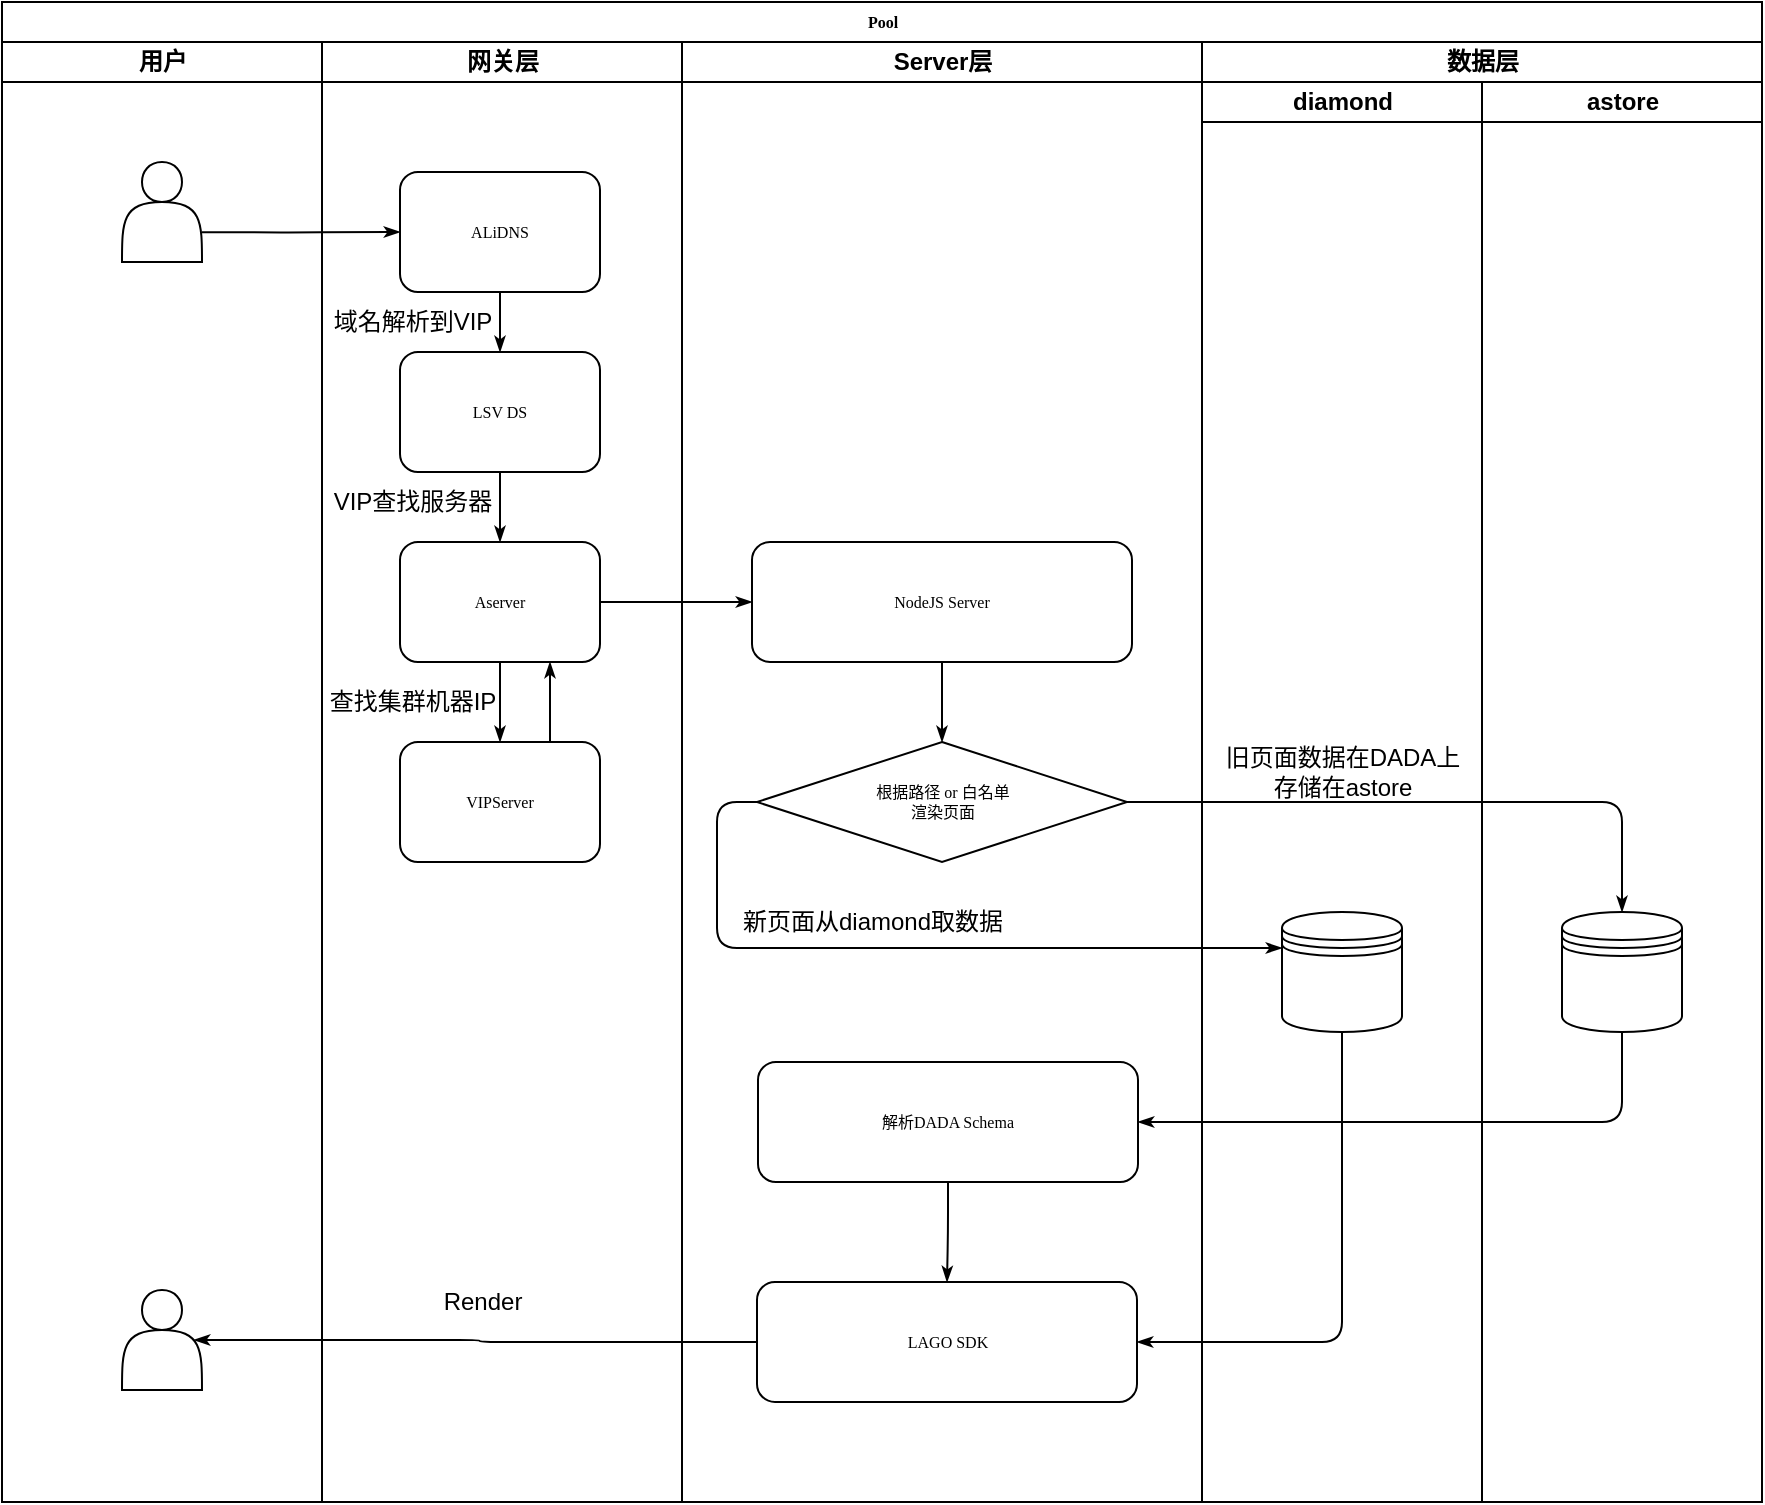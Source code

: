 <mxfile version="18.1.3" type="github">
  <diagram name="Page-1" id="74e2e168-ea6b-b213-b513-2b3c1d86103e">
    <mxGraphModel dx="1091" dy="711" grid="1" gridSize="10" guides="1" tooltips="1" connect="1" arrows="1" fold="1" page="1" pageScale="1" pageWidth="1100" pageHeight="850" background="none" math="0" shadow="0">
      <root>
        <mxCell id="0" />
        <mxCell id="1" parent="0" />
        <mxCell id="77e6c97f196da883-1" value="Pool" style="swimlane;html=1;childLayout=stackLayout;startSize=20;rounded=0;shadow=0;labelBackgroundColor=none;strokeWidth=1;fontFamily=Verdana;fontSize=8;align=center;" parent="1" vertex="1">
          <mxGeometry x="70" y="40" width="880" height="750" as="geometry" />
        </mxCell>
        <mxCell id="77e6c97f196da883-2" value="用户" style="swimlane;html=1;startSize=20;" parent="77e6c97f196da883-1" vertex="1">
          <mxGeometry y="20" width="160" height="730" as="geometry" />
        </mxCell>
        <mxCell id="hVIOwAaKkfjhpu5tAFnX-1" value="" style="shape=actor;whiteSpace=wrap;html=1;" vertex="1" parent="77e6c97f196da883-2">
          <mxGeometry x="60" y="60" width="40" height="50" as="geometry" />
        </mxCell>
        <mxCell id="hVIOwAaKkfjhpu5tAFnX-23" value="" style="shape=actor;whiteSpace=wrap;html=1;" vertex="1" parent="77e6c97f196da883-2">
          <mxGeometry x="60" y="624" width="40" height="50" as="geometry" />
        </mxCell>
        <mxCell id="77e6c97f196da883-26" style="edgeStyle=orthogonalEdgeStyle;rounded=1;html=1;labelBackgroundColor=none;startArrow=none;startFill=0;startSize=5;endArrow=classicThin;endFill=1;endSize=5;jettySize=auto;orthogonalLoop=1;strokeWidth=1;fontFamily=Verdana;fontSize=8;exitX=0.999;exitY=0.703;exitDx=0;exitDy=0;exitPerimeter=0;" parent="77e6c97f196da883-1" source="hVIOwAaKkfjhpu5tAFnX-1" target="77e6c97f196da883-11" edge="1">
          <mxGeometry relative="1" as="geometry">
            <mxPoint x="120" y="115" as="sourcePoint" />
          </mxGeometry>
        </mxCell>
        <mxCell id="77e6c97f196da883-39" style="edgeStyle=orthogonalEdgeStyle;rounded=1;html=1;labelBackgroundColor=none;startArrow=none;startFill=0;startSize=5;endArrow=classicThin;endFill=1;endSize=5;jettySize=auto;orthogonalLoop=1;strokeWidth=1;fontFamily=Verdana;fontSize=8" parent="77e6c97f196da883-1" target="77e6c97f196da883-23" edge="1">
          <mxGeometry relative="1" as="geometry">
            <mxPoint x="600" y="690" as="sourcePoint" />
          </mxGeometry>
        </mxCell>
        <mxCell id="77e6c97f196da883-40" style="edgeStyle=orthogonalEdgeStyle;rounded=1;html=1;labelBackgroundColor=none;startArrow=none;startFill=0;startSize=5;endArrow=classicThin;endFill=1;endSize=5;jettySize=auto;orthogonalLoop=1;strokeWidth=1;fontFamily=Verdana;fontSize=8" parent="77e6c97f196da883-1" target="77e6c97f196da883-24" edge="1">
          <mxGeometry relative="1" as="geometry">
            <mxPoint x="770" y="690" as="sourcePoint" />
          </mxGeometry>
        </mxCell>
        <mxCell id="107ba76e4e335f99-1" style="edgeStyle=orthogonalEdgeStyle;rounded=1;html=1;labelBackgroundColor=none;startArrow=none;startFill=0;startSize=5;endArrow=classicThin;endFill=1;endSize=5;jettySize=auto;orthogonalLoop=1;strokeWidth=1;fontFamily=Verdana;fontSize=8" parent="77e6c97f196da883-1" target="77e6c97f196da883-18" edge="1">
          <mxGeometry relative="1" as="geometry">
            <mxPoint x="610" y="450" as="sourcePoint" />
          </mxGeometry>
        </mxCell>
        <mxCell id="107ba76e4e335f99-3" style="edgeStyle=orthogonalEdgeStyle;rounded=1;html=1;labelBackgroundColor=none;startArrow=none;startFill=0;startSize=5;endArrow=classicThin;endFill=1;endSize=5;jettySize=auto;orthogonalLoop=1;strokeColor=#000000;strokeWidth=1;fontFamily=Verdana;fontSize=8;fontColor=#000000;" parent="77e6c97f196da883-1" source="77e6c97f196da883-22" edge="1">
          <mxGeometry relative="1" as="geometry">
            <mxPoint x="610" y="610" as="targetPoint" />
          </mxGeometry>
        </mxCell>
        <mxCell id="77e6c97f196da883-3" value="网关层" style="swimlane;html=1;startSize=20;" parent="77e6c97f196da883-1" vertex="1">
          <mxGeometry x="160" y="20" width="180" height="730" as="geometry" />
        </mxCell>
        <mxCell id="77e6c97f196da883-11" value="ALiDNS" style="rounded=1;whiteSpace=wrap;html=1;shadow=0;labelBackgroundColor=none;strokeWidth=1;fontFamily=Verdana;fontSize=8;align=center;" parent="77e6c97f196da883-3" vertex="1">
          <mxGeometry x="39" y="65" width="100" height="60" as="geometry" />
        </mxCell>
        <mxCell id="77e6c97f196da883-9" value="LSV DS" style="rounded=1;whiteSpace=wrap;html=1;shadow=0;labelBackgroundColor=none;strokeWidth=1;fontFamily=Verdana;fontSize=8;align=center;" parent="77e6c97f196da883-3" vertex="1">
          <mxGeometry x="39" y="155" width="100" height="60" as="geometry" />
        </mxCell>
        <mxCell id="hVIOwAaKkfjhpu5tAFnX-2" style="edgeStyle=orthogonalEdgeStyle;rounded=1;html=1;labelBackgroundColor=none;startArrow=none;startFill=0;startSize=5;endArrow=classicThin;endFill=1;endSize=5;jettySize=auto;orthogonalLoop=1;strokeWidth=1;fontFamily=Verdana;fontSize=8;exitX=0.5;exitY=1;exitDx=0;exitDy=0;entryX=0.5;entryY=0;entryDx=0;entryDy=0;" edge="1" parent="77e6c97f196da883-3" source="77e6c97f196da883-11" target="77e6c97f196da883-9">
          <mxGeometry relative="1" as="geometry">
            <mxPoint x="259" y="214" as="sourcePoint" />
            <mxPoint x="89" y="150" as="targetPoint" />
          </mxGeometry>
        </mxCell>
        <mxCell id="hVIOwAaKkfjhpu5tAFnX-3" value="Aserver" style="rounded=1;whiteSpace=wrap;html=1;shadow=0;labelBackgroundColor=none;strokeWidth=1;fontFamily=Verdana;fontSize=8;align=center;" vertex="1" parent="77e6c97f196da883-3">
          <mxGeometry x="39" y="250" width="100" height="60" as="geometry" />
        </mxCell>
        <mxCell id="hVIOwAaKkfjhpu5tAFnX-4" style="edgeStyle=orthogonalEdgeStyle;rounded=1;html=1;labelBackgroundColor=none;startArrow=none;startFill=0;startSize=5;endArrow=classicThin;endFill=1;endSize=5;jettySize=auto;orthogonalLoop=1;strokeWidth=1;fontFamily=Verdana;fontSize=8;exitX=0.5;exitY=1;exitDx=0;exitDy=0;entryX=0.5;entryY=0;entryDx=0;entryDy=0;" edge="1" parent="77e6c97f196da883-3" source="77e6c97f196da883-9" target="hVIOwAaKkfjhpu5tAFnX-3">
          <mxGeometry relative="1" as="geometry">
            <mxPoint x="99" y="135" as="sourcePoint" />
            <mxPoint x="99" y="165" as="targetPoint" />
          </mxGeometry>
        </mxCell>
        <mxCell id="hVIOwAaKkfjhpu5tAFnX-5" value="VIPServer" style="rounded=1;whiteSpace=wrap;html=1;shadow=0;labelBackgroundColor=none;strokeWidth=1;fontFamily=Verdana;fontSize=8;align=center;" vertex="1" parent="77e6c97f196da883-3">
          <mxGeometry x="39" y="350" width="100" height="60" as="geometry" />
        </mxCell>
        <mxCell id="hVIOwAaKkfjhpu5tAFnX-6" style="edgeStyle=orthogonalEdgeStyle;rounded=1;html=1;labelBackgroundColor=none;startArrow=none;startFill=0;startSize=5;endArrow=classicThin;endFill=1;endSize=5;jettySize=auto;orthogonalLoop=1;strokeWidth=1;fontFamily=Verdana;fontSize=8;exitX=0.5;exitY=1;exitDx=0;exitDy=0;" edge="1" parent="77e6c97f196da883-3" source="hVIOwAaKkfjhpu5tAFnX-3" target="hVIOwAaKkfjhpu5tAFnX-5">
          <mxGeometry relative="1" as="geometry">
            <mxPoint x="99" y="225" as="sourcePoint" />
            <mxPoint x="99" y="260" as="targetPoint" />
          </mxGeometry>
        </mxCell>
        <mxCell id="hVIOwAaKkfjhpu5tAFnX-8" value="域名解析到VIP" style="text;html=1;align=center;verticalAlign=middle;resizable=0;points=[];autosize=1;strokeColor=none;fillColor=none;" vertex="1" parent="77e6c97f196da883-3">
          <mxGeometry y="130" width="90" height="20" as="geometry" />
        </mxCell>
        <mxCell id="hVIOwAaKkfjhpu5tAFnX-9" value="VIP查找服务器" style="text;html=1;align=center;verticalAlign=middle;resizable=0;points=[];autosize=1;strokeColor=none;fillColor=none;" vertex="1" parent="77e6c97f196da883-3">
          <mxGeometry y="220" width="90" height="20" as="geometry" />
        </mxCell>
        <mxCell id="hVIOwAaKkfjhpu5tAFnX-10" value="查找集群机器IP" style="text;html=1;align=center;verticalAlign=middle;resizable=0;points=[];autosize=1;strokeColor=none;fillColor=none;" vertex="1" parent="77e6c97f196da883-3">
          <mxGeometry x="-5" y="320" width="100" height="20" as="geometry" />
        </mxCell>
        <mxCell id="hVIOwAaKkfjhpu5tAFnX-11" style="edgeStyle=orthogonalEdgeStyle;rounded=1;html=1;labelBackgroundColor=none;startArrow=none;startFill=0;startSize=5;endArrow=classicThin;endFill=1;endSize=5;jettySize=auto;orthogonalLoop=1;strokeWidth=1;fontFamily=Verdana;fontSize=8;exitX=0.75;exitY=0;exitDx=0;exitDy=0;entryX=0.75;entryY=1;entryDx=0;entryDy=0;" edge="1" parent="77e6c97f196da883-3" source="hVIOwAaKkfjhpu5tAFnX-5" target="hVIOwAaKkfjhpu5tAFnX-3">
          <mxGeometry relative="1" as="geometry">
            <mxPoint x="149" y="390" as="sourcePoint" />
            <mxPoint x="220" y="390" as="targetPoint" />
          </mxGeometry>
        </mxCell>
        <mxCell id="hVIOwAaKkfjhpu5tAFnX-52" value="Render" style="text;html=1;align=center;verticalAlign=middle;resizable=0;points=[];autosize=1;strokeColor=none;fillColor=none;" vertex="1" parent="77e6c97f196da883-3">
          <mxGeometry x="55" y="620" width="50" height="20" as="geometry" />
        </mxCell>
        <mxCell id="77e6c97f196da883-4" value="Server层" style="swimlane;html=1;startSize=20;" parent="77e6c97f196da883-1" vertex="1">
          <mxGeometry x="340" y="20" width="260" height="730" as="geometry" />
        </mxCell>
        <mxCell id="77e6c97f196da883-14" value="NodeJS Server" style="rounded=1;whiteSpace=wrap;html=1;shadow=0;labelBackgroundColor=none;strokeWidth=1;fontFamily=Verdana;fontSize=8;align=center;" parent="77e6c97f196da883-4" vertex="1">
          <mxGeometry x="35" y="250" width="190" height="60" as="geometry" />
        </mxCell>
        <mxCell id="hVIOwAaKkfjhpu5tAFnX-13" value="&lt;span style=&quot;&quot;&gt;根据路径 or 白名单&lt;/span&gt;&lt;br style=&quot;&quot;&gt;&lt;span style=&quot;&quot;&gt;渲染页面&lt;/span&gt;" style="rhombus;whiteSpace=wrap;html=1;rounded=0;shadow=0;labelBackgroundColor=none;strokeWidth=1;fontFamily=Verdana;fontSize=8;align=center;" vertex="1" parent="77e6c97f196da883-4">
          <mxGeometry x="37.5" y="350" width="185" height="60" as="geometry" />
        </mxCell>
        <mxCell id="hVIOwAaKkfjhpu5tAFnX-14" style="edgeStyle=orthogonalEdgeStyle;rounded=1;html=1;labelBackgroundColor=none;startArrow=none;startFill=0;startSize=5;endArrow=classicThin;endFill=1;endSize=5;jettySize=auto;orthogonalLoop=1;strokeWidth=1;fontFamily=Verdana;fontSize=8;exitX=0.5;exitY=1;exitDx=0;exitDy=0;entryX=0.5;entryY=0;entryDx=0;entryDy=0;" edge="1" parent="77e6c97f196da883-4" source="77e6c97f196da883-14" target="hVIOwAaKkfjhpu5tAFnX-13">
          <mxGeometry relative="1" as="geometry">
            <mxPoint x="-31" y="290" as="sourcePoint" />
            <mxPoint x="40" y="290" as="targetPoint" />
          </mxGeometry>
        </mxCell>
        <mxCell id="hVIOwAaKkfjhpu5tAFnX-21" value="新页面从diamond取数据" style="text;html=1;align=center;verticalAlign=middle;resizable=0;points=[];autosize=1;strokeColor=none;fillColor=none;" vertex="1" parent="77e6c97f196da883-4">
          <mxGeometry x="20" y="430" width="150" height="20" as="geometry" />
        </mxCell>
        <mxCell id="hVIOwAaKkfjhpu5tAFnX-47" value="LAGO SDK" style="rounded=1;whiteSpace=wrap;html=1;shadow=0;labelBackgroundColor=none;strokeWidth=1;fontFamily=Verdana;fontSize=8;align=center;" vertex="1" parent="77e6c97f196da883-4">
          <mxGeometry x="37.5" y="620" width="190" height="60" as="geometry" />
        </mxCell>
        <mxCell id="hVIOwAaKkfjhpu5tAFnX-53" value="解析DADA Schema" style="rounded=1;whiteSpace=wrap;html=1;shadow=0;labelBackgroundColor=none;strokeWidth=1;fontFamily=Verdana;fontSize=8;align=center;" vertex="1" parent="77e6c97f196da883-4">
          <mxGeometry x="38" y="510" width="190" height="60" as="geometry" />
        </mxCell>
        <mxCell id="hVIOwAaKkfjhpu5tAFnX-54" style="edgeStyle=orthogonalEdgeStyle;rounded=1;html=1;labelBackgroundColor=none;startArrow=none;startFill=0;startSize=5;endArrow=classicThin;endFill=1;endSize=5;jettySize=auto;orthogonalLoop=1;strokeWidth=1;fontFamily=Verdana;fontSize=8;exitX=0.5;exitY=1;exitDx=0;exitDy=0;" edge="1" parent="77e6c97f196da883-4" source="hVIOwAaKkfjhpu5tAFnX-53" target="hVIOwAaKkfjhpu5tAFnX-47">
          <mxGeometry relative="1" as="geometry">
            <mxPoint x="140.0" y="320" as="sourcePoint" />
            <mxPoint x="140.0" y="360" as="targetPoint" />
          </mxGeometry>
        </mxCell>
        <mxCell id="hVIOwAaKkfjhpu5tAFnX-7" style="edgeStyle=orthogonalEdgeStyle;rounded=1;html=1;labelBackgroundColor=none;startArrow=none;startFill=0;startSize=5;endArrow=classicThin;endFill=1;endSize=5;jettySize=auto;orthogonalLoop=1;strokeWidth=1;fontFamily=Verdana;fontSize=8;exitX=1;exitY=0.5;exitDx=0;exitDy=0;entryX=0;entryY=0.5;entryDx=0;entryDy=0;" edge="1" parent="77e6c97f196da883-1" source="hVIOwAaKkfjhpu5tAFnX-3" target="77e6c97f196da883-14">
          <mxGeometry relative="1" as="geometry">
            <mxPoint x="250" y="340" as="sourcePoint" />
            <mxPoint x="250" y="380" as="targetPoint" />
          </mxGeometry>
        </mxCell>
        <mxCell id="hVIOwAaKkfjhpu5tAFnX-28" value="数据层" style="swimlane;html=1;startSize=20;" vertex="1" parent="77e6c97f196da883-1">
          <mxGeometry x="600" y="20" width="280" height="730" as="geometry" />
        </mxCell>
        <mxCell id="hVIOwAaKkfjhpu5tAFnX-37" value="diamond" style="swimlane;html=1;startSize=20;" vertex="1" parent="hVIOwAaKkfjhpu5tAFnX-28">
          <mxGeometry y="20" width="140" height="710" as="geometry" />
        </mxCell>
        <mxCell id="hVIOwAaKkfjhpu5tAFnX-39" value="" style="shape=datastore;whiteSpace=wrap;html=1;" vertex="1" parent="hVIOwAaKkfjhpu5tAFnX-37">
          <mxGeometry x="40" y="415" width="60" height="60" as="geometry" />
        </mxCell>
        <mxCell id="hVIOwAaKkfjhpu5tAFnX-27" value="旧页面数据在DADA上&lt;br&gt;存储在astore" style="text;html=1;align=center;verticalAlign=middle;resizable=0;points=[];autosize=1;strokeColor=none;fillColor=none;" vertex="1" parent="hVIOwAaKkfjhpu5tAFnX-37">
          <mxGeometry x="5" y="330" width="130" height="30" as="geometry" />
        </mxCell>
        <mxCell id="hVIOwAaKkfjhpu5tAFnX-38" value="astore" style="swimlane;html=1;startSize=20;" vertex="1" parent="hVIOwAaKkfjhpu5tAFnX-28">
          <mxGeometry x="140" y="20" width="140" height="710" as="geometry" />
        </mxCell>
        <mxCell id="hVIOwAaKkfjhpu5tAFnX-46" value="" style="shape=datastore;whiteSpace=wrap;html=1;" vertex="1" parent="hVIOwAaKkfjhpu5tAFnX-38">
          <mxGeometry x="40" y="415" width="60" height="60" as="geometry" />
        </mxCell>
        <mxCell id="hVIOwAaKkfjhpu5tAFnX-20" style="edgeStyle=orthogonalEdgeStyle;rounded=1;html=1;labelBackgroundColor=none;startArrow=none;startFill=0;startSize=5;endArrow=classicThin;endFill=1;endSize=5;jettySize=auto;orthogonalLoop=1;strokeWidth=1;fontFamily=Verdana;fontSize=8;exitX=0;exitY=0.5;exitDx=0;exitDy=0;entryX=0;entryY=0.3;entryDx=0;entryDy=0;" edge="1" parent="77e6c97f196da883-1" source="hVIOwAaKkfjhpu5tAFnX-13" target="hVIOwAaKkfjhpu5tAFnX-39">
          <mxGeometry relative="1" as="geometry">
            <mxPoint x="475" y="340" as="sourcePoint" />
            <mxPoint x="400" y="460" as="targetPoint" />
          </mxGeometry>
        </mxCell>
        <mxCell id="hVIOwAaKkfjhpu5tAFnX-45" style="edgeStyle=orthogonalEdgeStyle;rounded=1;html=1;labelBackgroundColor=none;startArrow=none;startFill=0;startSize=5;endArrow=classicThin;endFill=1;endSize=5;jettySize=auto;orthogonalLoop=1;strokeWidth=1;fontFamily=Verdana;fontSize=8;exitX=1;exitY=0.5;exitDx=0;exitDy=0;entryX=0.5;entryY=0;entryDx=0;entryDy=0;" edge="1" parent="77e6c97f196da883-1" source="hVIOwAaKkfjhpu5tAFnX-13" target="hVIOwAaKkfjhpu5tAFnX-46">
          <mxGeometry relative="1" as="geometry">
            <mxPoint x="309.0" y="310" as="sourcePoint" />
            <mxPoint x="385" y="310" as="targetPoint" />
          </mxGeometry>
        </mxCell>
        <mxCell id="hVIOwAaKkfjhpu5tAFnX-44" style="edgeStyle=orthogonalEdgeStyle;rounded=1;html=1;labelBackgroundColor=none;startArrow=none;startFill=0;startSize=5;endArrow=classicThin;endFill=1;endSize=5;jettySize=auto;orthogonalLoop=1;strokeWidth=1;fontFamily=Verdana;fontSize=8;exitX=0.5;exitY=1;exitDx=0;exitDy=0;entryX=1;entryY=0.5;entryDx=0;entryDy=0;" edge="1" parent="77e6c97f196da883-1" source="hVIOwAaKkfjhpu5tAFnX-39" target="hVIOwAaKkfjhpu5tAFnX-47">
          <mxGeometry relative="1" as="geometry">
            <mxPoint x="400" y="520.0" as="sourcePoint" />
            <mxPoint x="473" y="560" as="targetPoint" />
          </mxGeometry>
        </mxCell>
        <mxCell id="hVIOwAaKkfjhpu5tAFnX-51" style="edgeStyle=orthogonalEdgeStyle;rounded=1;html=1;labelBackgroundColor=none;startArrow=none;startFill=0;startSize=5;endArrow=classicThin;endFill=1;endSize=5;jettySize=auto;orthogonalLoop=1;strokeWidth=1;fontFamily=Verdana;fontSize=8;exitX=0;exitY=0.5;exitDx=0;exitDy=0;entryX=0.9;entryY=0.5;entryDx=0;entryDy=0;entryPerimeter=0;" edge="1" parent="77e6c97f196da883-1" source="hVIOwAaKkfjhpu5tAFnX-47" target="hVIOwAaKkfjhpu5tAFnX-23">
          <mxGeometry relative="1" as="geometry">
            <mxPoint x="480.0" y="340" as="sourcePoint" />
            <mxPoint x="120" y="590" as="targetPoint" />
          </mxGeometry>
        </mxCell>
        <mxCell id="hVIOwAaKkfjhpu5tAFnX-48" style="edgeStyle=orthogonalEdgeStyle;rounded=1;html=1;labelBackgroundColor=none;startArrow=none;startFill=0;startSize=5;endArrow=classicThin;endFill=1;endSize=5;jettySize=auto;orthogonalLoop=1;strokeWidth=1;fontFamily=Verdana;fontSize=8;exitX=0.5;exitY=1;exitDx=0;exitDy=0;entryX=1;entryY=0.5;entryDx=0;entryDy=0;" edge="1" parent="77e6c97f196da883-1" source="hVIOwAaKkfjhpu5tAFnX-46" target="hVIOwAaKkfjhpu5tAFnX-53">
          <mxGeometry relative="1" as="geometry">
            <mxPoint x="680" y="525.0" as="sourcePoint" />
            <mxPoint x="470" y="560" as="targetPoint" />
          </mxGeometry>
        </mxCell>
      </root>
    </mxGraphModel>
  </diagram>
</mxfile>
